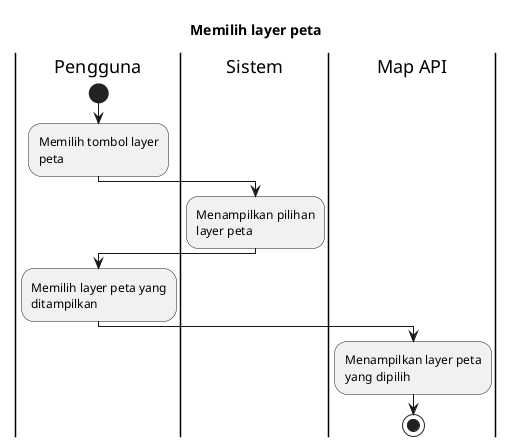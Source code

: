 @startuml UC-MAP-005 - Memilih layer peta
skinparam wrapWidth 140

title Memilih layer peta
 
|Pengguna|
start
:Memilih tombol layer peta;

|Sistem|
:Menampilkan pilihan layer peta;

|Pengguna|
:Memilih layer peta yang ditampilkan;

|Map API|
:Menampilkan layer peta yang dipilih;

stop

@enduml